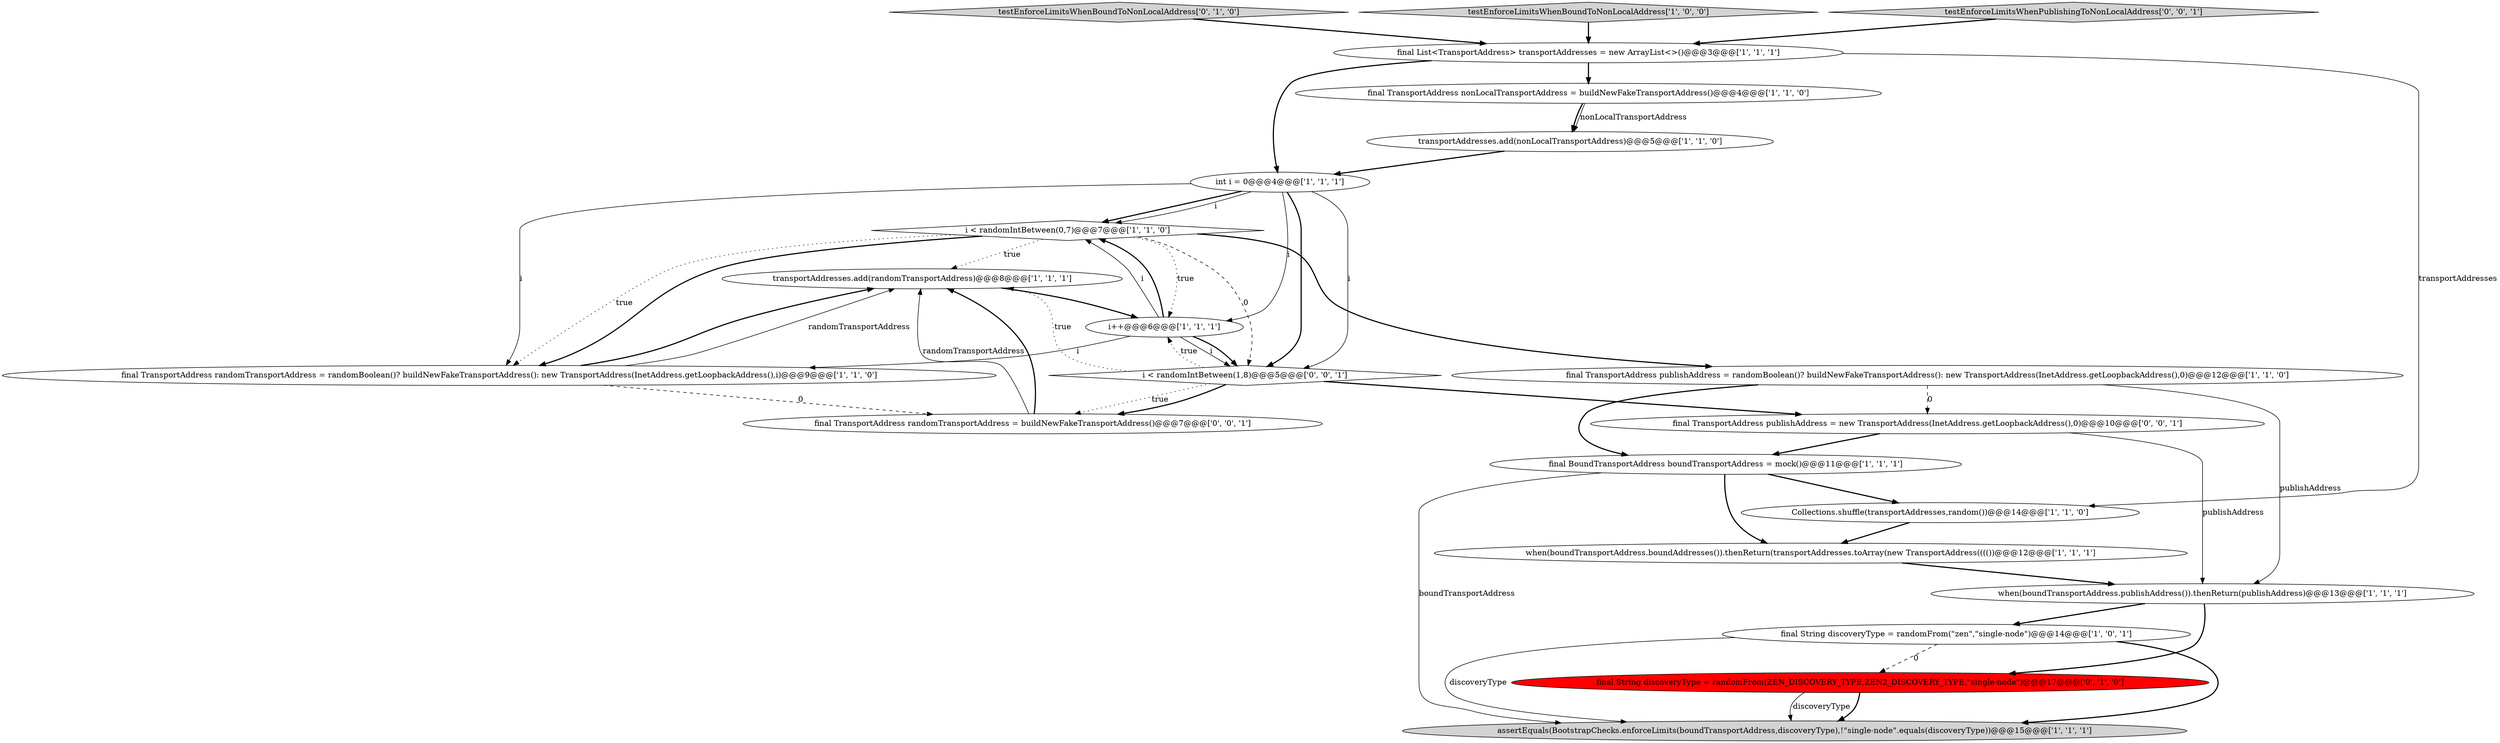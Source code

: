 digraph {
9 [style = filled, label = "i < randomIntBetween(0,7)@@@7@@@['1', '1', '0']", fillcolor = white, shape = diamond image = "AAA0AAABBB1BBB"];
8 [style = filled, label = "transportAddresses.add(randomTransportAddress)@@@8@@@['1', '1', '1']", fillcolor = white, shape = ellipse image = "AAA0AAABBB1BBB"];
1 [style = filled, label = "when(boundTransportAddress.boundAddresses()).thenReturn(transportAddresses.toArray(new TransportAddress(((())@@@12@@@['1', '1', '1']", fillcolor = white, shape = ellipse image = "AAA0AAABBB1BBB"];
16 [style = filled, label = "final String discoveryType = randomFrom(ZEN_DISCOVERY_TYPE,ZEN2_DISCOVERY_TYPE,\"single-node\")@@@17@@@['0', '1', '0']", fillcolor = red, shape = ellipse image = "AAA1AAABBB2BBB"];
12 [style = filled, label = "i++@@@6@@@['1', '1', '1']", fillcolor = white, shape = ellipse image = "AAA0AAABBB1BBB"];
4 [style = filled, label = "final BoundTransportAddress boundTransportAddress = mock()@@@11@@@['1', '1', '1']", fillcolor = white, shape = ellipse image = "AAA0AAABBB1BBB"];
14 [style = filled, label = "final List<TransportAddress> transportAddresses = new ArrayList<>()@@@3@@@['1', '1', '1']", fillcolor = white, shape = ellipse image = "AAA0AAABBB1BBB"];
3 [style = filled, label = "int i = 0@@@4@@@['1', '1', '1']", fillcolor = white, shape = ellipse image = "AAA0AAABBB1BBB"];
2 [style = filled, label = "final TransportAddress randomTransportAddress = randomBoolean()? buildNewFakeTransportAddress(): new TransportAddress(InetAddress.getLoopbackAddress(),i)@@@9@@@['1', '1', '0']", fillcolor = white, shape = ellipse image = "AAA0AAABBB1BBB"];
5 [style = filled, label = "Collections.shuffle(transportAddresses,random())@@@14@@@['1', '1', '0']", fillcolor = white, shape = ellipse image = "AAA0AAABBB1BBB"];
15 [style = filled, label = "final String discoveryType = randomFrom(\"zen\",\"single-node\")@@@14@@@['1', '0', '1']", fillcolor = white, shape = ellipse image = "AAA0AAABBB1BBB"];
21 [style = filled, label = "final TransportAddress publishAddress = new TransportAddress(InetAddress.getLoopbackAddress(),0)@@@10@@@['0', '0', '1']", fillcolor = white, shape = ellipse image = "AAA0AAABBB3BBB"];
17 [style = filled, label = "testEnforceLimitsWhenBoundToNonLocalAddress['0', '1', '0']", fillcolor = lightgray, shape = diamond image = "AAA0AAABBB2BBB"];
7 [style = filled, label = "final TransportAddress publishAddress = randomBoolean()? buildNewFakeTransportAddress(): new TransportAddress(InetAddress.getLoopbackAddress(),0)@@@12@@@['1', '1', '0']", fillcolor = white, shape = ellipse image = "AAA0AAABBB1BBB"];
13 [style = filled, label = "final TransportAddress nonLocalTransportAddress = buildNewFakeTransportAddress()@@@4@@@['1', '1', '0']", fillcolor = white, shape = ellipse image = "AAA0AAABBB1BBB"];
6 [style = filled, label = "testEnforceLimitsWhenBoundToNonLocalAddress['1', '0', '0']", fillcolor = lightgray, shape = diamond image = "AAA0AAABBB1BBB"];
0 [style = filled, label = "assertEquals(BootstrapChecks.enforceLimits(boundTransportAddress,discoveryType),!\"single-node\".equals(discoveryType))@@@15@@@['1', '1', '1']", fillcolor = lightgray, shape = ellipse image = "AAA0AAABBB1BBB"];
18 [style = filled, label = "testEnforceLimitsWhenPublishingToNonLocalAddress['0', '0', '1']", fillcolor = lightgray, shape = diamond image = "AAA0AAABBB3BBB"];
10 [style = filled, label = "transportAddresses.add(nonLocalTransportAddress)@@@5@@@['1', '1', '0']", fillcolor = white, shape = ellipse image = "AAA0AAABBB1BBB"];
19 [style = filled, label = "i < randomIntBetween(1,8)@@@5@@@['0', '0', '1']", fillcolor = white, shape = diamond image = "AAA0AAABBB3BBB"];
11 [style = filled, label = "when(boundTransportAddress.publishAddress()).thenReturn(publishAddress)@@@13@@@['1', '1', '1']", fillcolor = white, shape = ellipse image = "AAA0AAABBB1BBB"];
20 [style = filled, label = "final TransportAddress randomTransportAddress = buildNewFakeTransportAddress()@@@7@@@['0', '0', '1']", fillcolor = white, shape = ellipse image = "AAA0AAABBB3BBB"];
13->10 [style = bold, label=""];
11->16 [style = bold, label=""];
14->3 [style = bold, label=""];
3->2 [style = solid, label="i"];
12->9 [style = solid, label="i"];
16->0 [style = bold, label=""];
13->10 [style = solid, label="nonLocalTransportAddress"];
9->12 [style = dotted, label="true"];
15->16 [style = dashed, label="0"];
2->20 [style = dashed, label="0"];
7->21 [style = dashed, label="0"];
12->19 [style = solid, label="i"];
9->2 [style = bold, label=""];
19->20 [style = dotted, label="true"];
3->19 [style = solid, label="i"];
19->20 [style = bold, label=""];
20->8 [style = solid, label="randomTransportAddress"];
19->12 [style = dotted, label="true"];
10->3 [style = bold, label=""];
7->4 [style = bold, label=""];
14->5 [style = solid, label="transportAddresses"];
9->7 [style = bold, label=""];
12->9 [style = bold, label=""];
19->8 [style = dotted, label="true"];
11->15 [style = bold, label=""];
1->11 [style = bold, label=""];
2->8 [style = solid, label="randomTransportAddress"];
9->8 [style = dotted, label="true"];
6->14 [style = bold, label=""];
3->9 [style = bold, label=""];
4->0 [style = solid, label="boundTransportAddress"];
9->19 [style = dashed, label="0"];
5->1 [style = bold, label=""];
3->12 [style = solid, label="i"];
20->8 [style = bold, label=""];
3->9 [style = solid, label="i"];
12->2 [style = solid, label="i"];
3->19 [style = bold, label=""];
17->14 [style = bold, label=""];
16->0 [style = solid, label="discoveryType"];
9->2 [style = dotted, label="true"];
15->0 [style = bold, label=""];
7->11 [style = solid, label="publishAddress"];
4->1 [style = bold, label=""];
15->0 [style = solid, label="discoveryType"];
14->13 [style = bold, label=""];
12->19 [style = bold, label=""];
4->5 [style = bold, label=""];
18->14 [style = bold, label=""];
8->12 [style = bold, label=""];
21->11 [style = solid, label="publishAddress"];
2->8 [style = bold, label=""];
21->4 [style = bold, label=""];
19->21 [style = bold, label=""];
}
